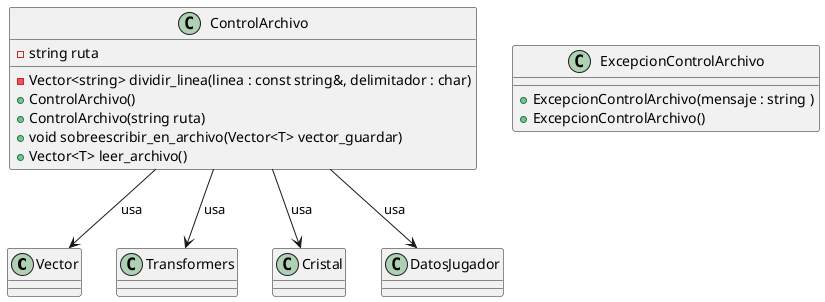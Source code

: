 @startuml
'https://plantuml.com/class-diagram
class Vector
class Transformers
class Cristal
class DatosJugador

class ExcepcionControlArchivo {
    + ExcepcionControlArchivo(mensaje : string )
    + ExcepcionControlArchivo()
}

class ControlArchivo {
    - string ruta
    - Vector<string> dividir_linea(linea : const string&, delimitador : char)
    + ControlArchivo()
    + ControlArchivo(string ruta)
    + void sobreescribir_en_archivo(Vector<T> vector_guardar)
    + Vector<T> leer_archivo()
}

' Relaciones
ControlArchivo --> Vector : "usa"
ControlArchivo --> Transformers : "usa"
ControlArchivo --> Cristal : "usa"
ControlArchivo --> DatosJugador : "usa"

@enduml